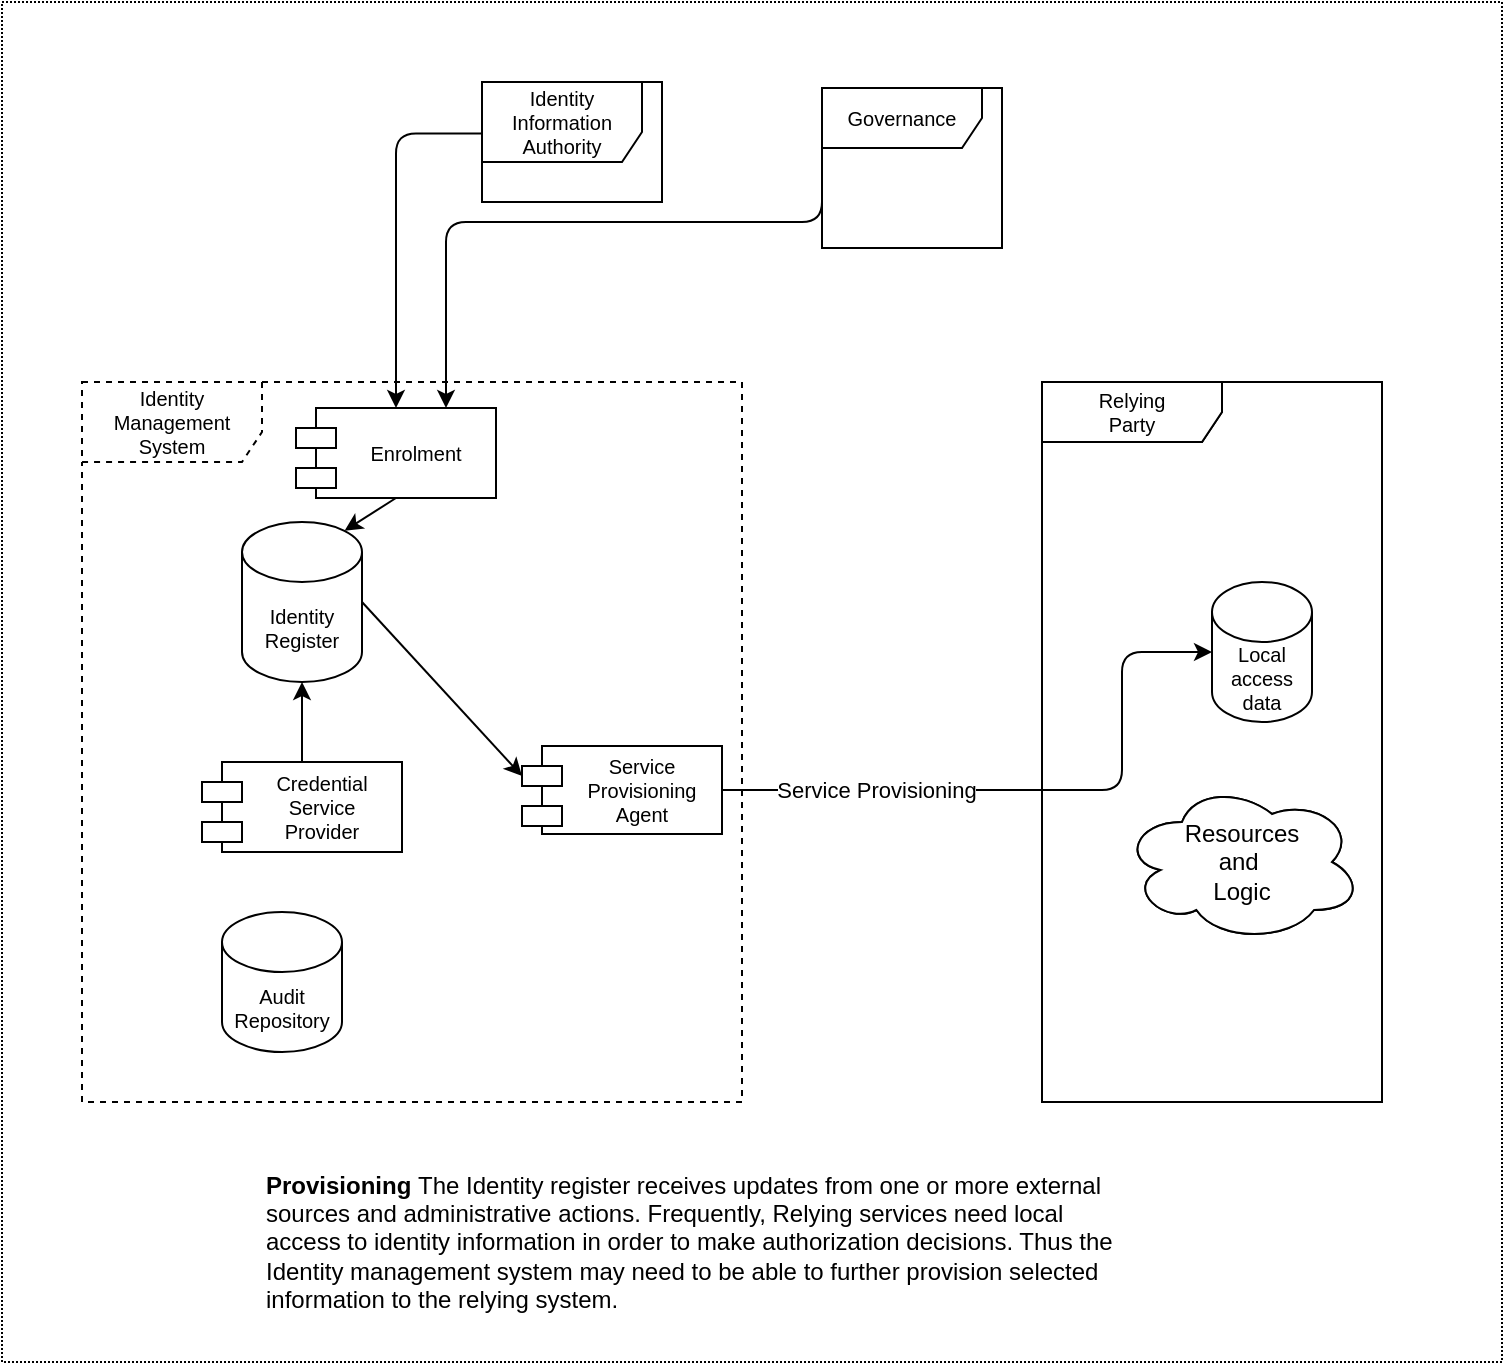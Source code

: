 <mxfile version="14.6.13" type="device"><diagram id="3MxPBEOFXovgiWnQYSQU" name="Page-1"><mxGraphModel dx="1106" dy="997" grid="1" gridSize="10" guides="1" tooltips="1" connect="1" arrows="1" fold="1" page="1" pageScale="1" pageWidth="850" pageHeight="1100" math="0" shadow="0"><root><mxCell id="0"/><mxCell id="H_V7B7Z-EGrKVJ_Lkc1i-1" value="border-large" parent="0"/><mxCell id="z5116HYtCAXQ4Vh0y6iY-52" value="" style="whiteSpace=wrap;html=1;dashed=1;dashPattern=1 1;fontSize=10;align=left;fillColor=none;" parent="H_V7B7Z-EGrKVJ_Lkc1i-1" vertex="1"><mxGeometry x="70" y="60" width="750" height="680" as="geometry"/></mxCell><mxCell id="H_V7B7Z-EGrKVJ_Lkc1i-4" value="Relying &lt;br style=&quot;font-size: 10px;&quot;&gt;Service" style="shape=umlFrame;whiteSpace=wrap;html=1;width=90;height=30;points=[[0,0.143],[0,0.286],[0,0.429],[0,0.572],[0,0.715],[0,0.858],[1,0.143],[1,0.286],[1,0.429],[1,0.572],[1,0.715],[1,0.858]];SnapToPoint=1;fontSize=10;" parent="H_V7B7Z-EGrKVJ_Lkc1i-1" vertex="1"><mxGeometry x="590" y="250" width="170" height="360" as="geometry"/></mxCell><mxCell id="H_V7B7Z-EGrKVJ_Lkc1i-8" value="border-small" parent="0" visible="0"/><mxCell id="H_V7B7Z-EGrKVJ_Lkc1i-9" value="" style="whiteSpace=wrap;html=1;dashed=1;dashPattern=1 1;fontSize=10;align=left;fillColor=none;" parent="H_V7B7Z-EGrKVJ_Lkc1i-8" vertex="1"><mxGeometry x="71" y="201" width="730" height="540" as="geometry"/></mxCell><mxCell id="z5116HYtCAXQ4Vh0y6iY-17" value="metadata-discovery" parent="0" visible="0"/><mxCell id="H_V7B7Z-EGrKVJ_Lkc1i-26" value="Metadata&#10;Mgmt" style="shape=module;align=left;spacingLeft=20;align=center;verticalAlign=middle;fontSize=10;" parent="z5116HYtCAXQ4Vh0y6iY-17" vertex="1"><mxGeometry x="331" y="278" width="100" height="44" as="geometry"/></mxCell><mxCell id="H_V7B7Z-EGrKVJ_Lkc1i-27" value="Discovery&#10;services" style="shape=module;align=left;spacingLeft=20;align=center;verticalAlign=middle;fontSize=10;" parent="z5116HYtCAXQ4Vh0y6iY-17" vertex="1"><mxGeometry x="331" y="330" width="100" height="44" as="geometry"/></mxCell><mxCell id="RwWVnudJju2Ek-YSJpPt-9" value="&lt;b&gt;Metadata and discovery&lt;/b&gt;&amp;nbsp;these two functions are involved with mutual recognition of the Identity Management System and Relying Service." style="text;html=1;strokeColor=none;align=left;verticalAlign=middle;whiteSpace=wrap;fillColor=#ffffff;" parent="z5116HYtCAXQ4Vh0y6iY-17" vertex="1"><mxGeometry x="200" y="640" width="440" height="70" as="geometry"/></mxCell><mxCell id="z5116HYtCAXQ4Vh0y6iY-35" value="authz" parent="0" visible="0"/><mxCell id="z5116HYtCAXQ4Vh0y6iY-34" value="&lt;b&gt;Authorization models vary &lt;/b&gt;Some relying services, perhaps most, perform authorization tasks internally.&amp;nbsp; The local nature of the protected resources often makes this appealing.&amp;nbsp; Sometimes authorization is a shared resource for many relying services.&amp;nbsp; Frequently user attributes help determine access." style="text;html=1;strokeColor=none;align=left;verticalAlign=middle;whiteSpace=wrap;fillColor=#ffffff;" parent="z5116HYtCAXQ4Vh0y6iY-35" vertex="1"><mxGeometry x="200" y="640" width="440" height="80" as="geometry"/></mxCell><mxCell id="z5116HYtCAXQ4Vh0y6iY-22" value="Attribute&#10;Provider" style="shape=module;align=left;spacingLeft=20;align=center;verticalAlign=middle;fontSize=10;" parent="z5116HYtCAXQ4Vh0y6iY-35" vertex="1"><mxGeometry x="330" y="538" width="100" height="44" as="geometry"/></mxCell><mxCell id="z5116HYtCAXQ4Vh0y6iY-47" value="AuthZ" style="edgeStyle=elbowEdgeStyle;orthogonalLoop=1;jettySize=auto;elbow=vertical;html=1;fontSize=10;startArrow=none;startFill=0;endArrow=classic;endFill=1;entryX=1;entryY=0.5;entryDx=0;entryDy=0;exitX=0.88;exitY=0.25;exitDx=0;exitDy=0;exitPerimeter=0;" parent="z5116HYtCAXQ4Vh0y6iY-35" source="H_V7B7Z-EGrKVJ_Lkc1i-5" target="z5116HYtCAXQ4Vh0y6iY-53" edge="1"><mxGeometry relative="1" as="geometry"><Array as="points"><mxPoint x="770" y="380"/><mxPoint x="760" y="430"/><mxPoint x="770" y="360"/><mxPoint x="620" y="380"/><mxPoint x="630" y="410"/></Array></mxGeometry></mxCell><mxCell id="z5116HYtCAXQ4Vh0y6iY-46" value="AuthZ" style="edgeStyle=elbowEdgeStyle;orthogonalLoop=1;jettySize=auto;elbow=vertical;html=1;fontSize=10;startArrow=none;startFill=0;endArrow=classic;endFill=1;exitX=0.96;exitY=0.7;exitDx=0;exitDy=0;exitPerimeter=0;" parent="z5116HYtCAXQ4Vh0y6iY-35" source="_F1U_A68lDV-_akAKqqP-34" target="z5116HYtCAXQ4Vh0y6iY-30" edge="1"><mxGeometry relative="1" as="geometry"><Array as="points"><mxPoint x="790" y="370"/><mxPoint x="780" y="280"/><mxPoint x="710" y="240"/></Array></mxGeometry></mxCell><mxCell id="H_V7B7Z-EGrKVJ_Lkc1i-13" value="Local access&lt;br&gt;data" style="shape=cylinder3;whiteSpace=wrap;html=1;boundedLbl=1;backgroundOutline=1;size=15;fontSize=10;" parent="z5116HYtCAXQ4Vh0y6iY-35" vertex="1"><mxGeometry x="675" y="350" width="50" height="70" as="geometry"/></mxCell><mxCell id="z5116HYtCAXQ4Vh0y6iY-53" value="Local &#10;authorization" style="shape=module;align=left;spacingLeft=20;align=center;verticalAlign=middle;fontSize=10;" parent="z5116HYtCAXQ4Vh0y6iY-35" vertex="1"><mxGeometry x="640" y="300" width="100" height="44" as="geometry"/></mxCell><mxCell id="z5116HYtCAXQ4Vh0y6iY-30" value="Shared authorization" style="shape=umlFrame;whiteSpace=wrap;html=1;width=80;height=30;points=[[0,0.143],[0,0.286],[0,0.429],[0,0.572],[0,0.715],[0,0.858],[1,0.143],[1,0.286],[1,0.429],[1,0.572],[1,0.715],[1,0.858]];SnapToPoint=1;fontSize=10;" parent="z5116HYtCAXQ4Vh0y6iY-35" vertex="1"><mxGeometry x="640" y="90" width="110" height="50" as="geometry"/></mxCell><mxCell id="z5116HYtCAXQ4Vh0y6iY-37" value="governance" parent="0"/><mxCell id="z5116HYtCAXQ4Vh0y6iY-36" value="Governance" style="shape=umlFrame;whiteSpace=wrap;html=1;width=80;height=30;points=[[0,0.143],[0,0.286],[0,0.429],[0,0.572],[0,0.715],[0,0.858],[1,0.143],[1,0.286],[1,0.429],[1,0.572],[1,0.715],[1,0.858]];SnapToPoint=1;fontSize=10;" parent="z5116HYtCAXQ4Vh0y6iY-37" vertex="1"><mxGeometry x="480" y="103" width="90" height="80" as="geometry"/></mxCell><mxCell id="z5116HYtCAXQ4Vh0y6iY-38" value="&lt;b&gt;Access Governance &lt;/b&gt;provides oversight and control over access rights implemented in many Local authorization systems and, sometimes, in Shared authorization systems.&amp;nbsp; Both of these may rely on user attributes such as groups or roles stored in an Identity Register." style="text;html=1;strokeColor=none;align=left;verticalAlign=middle;whiteSpace=wrap;fillColor=#ffffff;" parent="z5116HYtCAXQ4Vh0y6iY-37" vertex="1"><mxGeometry x="200" y="640" width="440" height="80" as="geometry"/></mxCell><mxCell id="z5116HYtCAXQ4Vh0y6iY-51" value="" style="edgeStyle=orthogonalEdgeStyle;orthogonalLoop=1;jettySize=auto;elbow=vertical;html=1;fontSize=10;startArrow=none;startFill=0;endArrow=classic;endFill=1;entryX=0;entryY=0.715;entryDx=0;entryDy=0;exitX=1;exitY=0.286;exitDx=0;exitDy=0;" parent="z5116HYtCAXQ4Vh0y6iY-37" source="z5116HYtCAXQ4Vh0y6iY-36" target="z5116HYtCAXQ4Vh0y6iY-30" edge="1"><mxGeometry relative="1" as="geometry"><mxPoint x="450" y="181.5" as="sourcePoint"/><mxPoint x="650" y="357.2" as="targetPoint"/></mxGeometry></mxCell><mxCell id="z5116HYtCAXQ4Vh0y6iY-50" value="" style="edgeStyle=orthogonalEdgeStyle;orthogonalLoop=1;jettySize=auto;elbow=vertical;html=1;fontSize=10;startArrow=none;startFill=0;endArrow=classic;endFill=1;entryX=0.75;entryY=0;entryDx=0;entryDy=0;exitX=1;exitY=0.858;exitDx=0;exitDy=0;" parent="z5116HYtCAXQ4Vh0y6iY-37" source="z5116HYtCAXQ4Vh0y6iY-36" target="z5116HYtCAXQ4Vh0y6iY-53" edge="1"><mxGeometry relative="1" as="geometry"><mxPoint x="570" y="170" as="sourcePoint"/><mxPoint x="550" y="340" as="targetPoint"/><Array as="points"/></mxGeometry></mxCell><mxCell id="z5116HYtCAXQ4Vh0y6iY-48" value="" style="edgeStyle=elbowEdgeStyle;orthogonalLoop=1;jettySize=auto;elbow=vertical;html=1;fontSize=10;startArrow=none;startFill=0;endArrow=classic;endFill=1;entryX=0.75;entryY=0;entryDx=0;entryDy=0;exitX=0;exitY=0.572;exitDx=0;exitDy=0;" parent="z5116HYtCAXQ4Vh0y6iY-37" source="z5116HYtCAXQ4Vh0y6iY-36" target="z5116HYtCAXQ4Vh0y6iY-12" edge="1"><mxGeometry relative="1" as="geometry"><mxPoint x="430" y="114" as="sourcePoint"/><mxPoint x="230" y="330" as="targetPoint"/><Array as="points"><mxPoint x="440" y="170"/><mxPoint x="430" y="150"/><mxPoint x="410" y="180"/><mxPoint x="390" y="140"/><mxPoint x="320" y="114"/><mxPoint x="290" y="157"/><mxPoint x="320" y="370"/><mxPoint x="310" y="370"/><mxPoint x="280" y="310"/><mxPoint x="310" y="230"/></Array></mxGeometry></mxCell><mxCell id="z5116HYtCAXQ4Vh0y6iY-23" value="authN-session" parent="0" visible="0"/><mxCell id="z5116HYtCAXQ4Vh0y6iY-21" value="AuthN /&#10;Assertion" style="shape=module;align=left;spacingLeft=20;align=center;verticalAlign=middle;fontSize=10;" parent="z5116HYtCAXQ4Vh0y6iY-23" vertex="1"><mxGeometry x="330" y="485" width="100" height="44" as="geometry"/></mxCell><mxCell id="z5116HYtCAXQ4Vh0y6iY-25" value="Session&#10;Mgmt" style="shape=module;align=left;spacingLeft=20;align=center;verticalAlign=middle;fontSize=10;" parent="z5116HYtCAXQ4Vh0y6iY-23" vertex="1"><mxGeometry x="330" y="381" width="100" height="44" as="geometry"/></mxCell><mxCell id="H_V7B7Z-EGrKVJ_Lkc1i-11" value="" style="endArrow=classic;html=1;fontSize=10;exitX=1;exitY=0.5;exitDx=0;exitDy=0;entryX=0;entryY=0;entryDx=0;entryDy=15;entryPerimeter=0;exitPerimeter=0;" parent="z5116HYtCAXQ4Vh0y6iY-23" source="z5116HYtCAXQ4Vh0y6iY-2" target="z5116HYtCAXQ4Vh0y6iY-21" edge="1"><mxGeometry width="50" height="50" relative="1" as="geometry"><mxPoint x="270" y="380" as="sourcePoint"/><mxPoint x="350" y="442" as="targetPoint"/></mxGeometry></mxCell><mxCell id="z5116HYtCAXQ4Vh0y6iY-40" value="&lt;b&gt;Authentication and Sessions &lt;/b&gt;There are many authentication scenarios, but all of them require Identity Register to play a part.&amp;nbsp; Since it initiates the session, some implementations also use the Identity Management System to monitor or participate if the full session lifecycle with the Relying services." style="text;html=1;strokeColor=none;align=left;verticalAlign=middle;whiteSpace=wrap;fillColor=#ffffff;noLabel=0;" parent="z5116HYtCAXQ4Vh0y6iY-23" vertex="1"><mxGeometry x="200" y="640" width="440" height="70" as="geometry"/></mxCell><mxCell id="H_V7B7Z-EGrKVJ_Lkc1i-25" value="risk-context" parent="0" visible="0"/><mxCell id="H_V7B7Z-EGrKVJ_Lkc1i-20" value="Risk context" style="shape=umlFrame;whiteSpace=wrap;html=1;width=80;height=30;points=[[0,0.143],[0,0.286],[0,0.429],[0,0.572],[0,0.715],[0,0.858],[1,0.143],[1,0.286],[1,0.429],[1,0.572],[1,0.715],[1,0.858]];SnapToPoint=1;fontSize=10;" parent="H_V7B7Z-EGrKVJ_Lkc1i-25" vertex="1"><mxGeometry x="110" y="150" width="90" height="80" as="geometry"/></mxCell><mxCell id="H_V7B7Z-EGrKVJ_Lkc1i-28" value="&lt;b&gt;Risk Context &lt;/b&gt;It is possible to use external risk information in authentication decisions.&amp;nbsp; For instance, if a stolen password is found on the dark web, don't allow login." style="text;html=1;strokeColor=none;align=left;verticalAlign=middle;whiteSpace=wrap;fillColor=#ffffff;" parent="H_V7B7Z-EGrKVJ_Lkc1i-25" vertex="1"><mxGeometry x="200" y="640" width="440" height="70" as="geometry"/></mxCell><mxCell id="z5116HYtCAXQ4Vh0y6iY-29" value="provisioning" parent="0"/><mxCell id="z5116HYtCAXQ4Vh0y6iY-19" value="Service&#10;Provisioning&#10;Agent" style="shape=module;align=left;spacingLeft=20;align=center;verticalAlign=middle;fontSize=10;" parent="z5116HYtCAXQ4Vh0y6iY-29" vertex="1"><mxGeometry x="330" y="432" width="100" height="44" as="geometry"/></mxCell><mxCell id="z5116HYtCAXQ4Vh0y6iY-39" value="&lt;b&gt;Provisioning &lt;/b&gt;The Identity register receives updates from one or more external sources and administrative actions. Frequently, Relying services need local access to identity information in order to make authorization decisions. Thus the Identity management system may need to be able to further provision selected information to the relying system.&amp;nbsp;&amp;nbsp;" style="text;html=1;strokeColor=none;align=left;verticalAlign=middle;whiteSpace=wrap;fillColor=#ffffff;" parent="z5116HYtCAXQ4Vh0y6iY-29" vertex="1"><mxGeometry x="200" y="640" width="440" height="80" as="geometry"/></mxCell><mxCell id="_F1U_A68lDV-_akAKqqP-31" value="Credential &#10;Service&#10;Provider" style="shape=module;align=left;spacingLeft=20;align=center;verticalAlign=middle;fontSize=10;" parent="z5116HYtCAXQ4Vh0y6iY-29" vertex="1"><mxGeometry x="170" y="440" width="100" height="45" as="geometry"/></mxCell><mxCell id="RwWVnudJju2Ek-YSJpPt-1" value="Identity Information Authority" style="shape=umlFrame;whiteSpace=wrap;html=1;width=80;height=40;points=[[0,0.143],[0,0.286],[0,0.429],[0,0.572],[0,0.715],[0,0.858],[1,0.143],[1,0.286],[1,0.429],[1,0.572],[1,0.715],[1,0.858]];SnapToPoint=1;fontSize=10;" parent="z5116HYtCAXQ4Vh0y6iY-29" vertex="1"><mxGeometry x="310" y="100" width="90" height="60" as="geometry"/></mxCell><mxCell id="RwWVnudJju2Ek-YSJpPt-4" value="Local access&lt;br&gt;data" style="shape=cylinder3;whiteSpace=wrap;html=1;boundedLbl=1;backgroundOutline=1;size=15;fontSize=10;" parent="z5116HYtCAXQ4Vh0y6iY-29" vertex="1"><mxGeometry x="675" y="350" width="50" height="70" as="geometry"/></mxCell><mxCell id="W0rQ0OjaqJPU6MAITJtN-1" value="enrolment" parent="0"/><mxCell id="z5116HYtCAXQ4Vh0y6iY-12" value="Enrolment" style="shape=module;align=left;spacingLeft=20;align=center;verticalAlign=middle;fontSize=10;" parent="W0rQ0OjaqJPU6MAITJtN-1" vertex="1"><mxGeometry x="217" y="263" width="100" height="45" as="geometry"/></mxCell><mxCell id="z5116HYtCAXQ4Vh0y6iY-11" value="dependency" parent="0" visible="0"/><mxCell id="z5116HYtCAXQ4Vh0y6iY-10" value="" style="endArrow=classic;dashed=1;html=1;endFill=1;entryX=1;entryY=0.429;entryDx=0;entryDy=0;exitX=0;exitY=0.429;exitDx=0;exitDy=0;" parent="z5116HYtCAXQ4Vh0y6iY-11" source="_F1U_A68lDV-_akAKqqP-2" target="_F1U_A68lDV-_akAKqqP-1" edge="1"><mxGeometry width="50" height="50" relative="1" as="geometry"><mxPoint x="500" y="300" as="sourcePoint"/><mxPoint x="540" y="210" as="targetPoint"/></mxGeometry></mxCell><mxCell id="z5116HYtCAXQ4Vh0y6iY-16" value="&lt;b&gt;Basic Component Dependencies&amp;nbsp;&lt;/b&gt;the identity management system supports multiple relying parties.&amp;nbsp; The core components of the IMS are shown.&amp;nbsp; The dotted arrowed lines show dependencies." style="text;html=1;align=left;verticalAlign=middle;whiteSpace=wrap;fillColor=#ffffff;" parent="z5116HYtCAXQ4Vh0y6iY-11" vertex="1"><mxGeometry x="200" y="640" width="440" height="80" as="geometry"/></mxCell><mxCell id="1" value="background" parent="0"/><mxCell id="_F1U_A68lDV-_akAKqqP-2" value="Relying &lt;br style=&quot;font-size: 10px&quot;&gt;Party" style="shape=umlFrame;whiteSpace=wrap;html=1;width=90;height=30;points=[[0,0.143],[0,0.286],[0,0.429],[0,0.572],[0,0.715],[0,0.858],[1,0.143],[1,0.286],[1,0.429],[1,0.572],[1,0.715],[1,0.858]];SnapToPoint=1;fontSize=10;" parent="1" vertex="1"><mxGeometry x="590" y="250" width="170" height="360" as="geometry"/></mxCell><mxCell id="_F1U_A68lDV-_akAKqqP-1" value="Identity Management System" style="shape=umlFrame;whiteSpace=wrap;html=1;width=90;height=40;points=[[0,0.143],[0,0.286],[0,0.429],[0,0.572],[0,0.715],[0,0.858],[1,0.143],[1,0.286],[1,0.429],[1,0.572],[1,0.715],[1,0.858]];fontSize=10;dashed=1;" parent="1" vertex="1"><mxGeometry x="110" y="250" width="330" height="360" as="geometry"/></mxCell><mxCell id="_F1U_A68lDV-_akAKqqP-34" value="Resources&lt;br&gt;and&amp;nbsp;&lt;br&gt;Logic" style="ellipse;shape=cloud;whiteSpace=wrap;html=1;" parent="1" vertex="1"><mxGeometry x="630" y="450" width="120" height="80" as="geometry"/></mxCell><mxCell id="z5116HYtCAXQ4Vh0y6iY-2" value="Identity&lt;br style=&quot;padding: 0px; margin: 0px; font-size: 10px;&quot;&gt;Register" style="shape=cylinder3;whiteSpace=wrap;html=1;boundedLbl=1;backgroundOutline=1;size=15;fontSize=10;" parent="1" vertex="1"><mxGeometry x="190" y="320" width="60" height="80" as="geometry"/></mxCell><mxCell id="z5116HYtCAXQ4Vh0y6iY-3" value="&lt;span style=&quot;font-size: 10px;&quot;&gt;Audit&lt;/span&gt;&lt;br style=&quot;padding: 0px; margin: 0px; font-size: 10px;&quot;&gt;&lt;span style=&quot;font-size: 10px;&quot;&gt;Repository&lt;/span&gt;" style="shape=cylinder3;whiteSpace=wrap;html=1;boundedLbl=1;backgroundOutline=1;size=15;fontSize=10;" parent="1" vertex="1"><mxGeometry x="180" y="515" width="60" height="70" as="geometry"/></mxCell><mxCell id="H_V7B7Z-EGrKVJ_Lkc1i-10" value="" style="endArrow=classic;html=1;fontSize=10;exitX=1;exitY=0.5;exitDx=0;exitDy=0;entryX=0;entryY=0;entryDx=0;entryDy=15;entryPerimeter=0;exitPerimeter=0;" parent="1" source="z5116HYtCAXQ4Vh0y6iY-2" target="z5116HYtCAXQ4Vh0y6iY-22" edge="1"><mxGeometry width="50" height="50" relative="1" as="geometry"><mxPoint x="270" y="380" as="sourcePoint"/><mxPoint x="350" y="442" as="targetPoint"/></mxGeometry></mxCell><mxCell id="z5116HYtCAXQ4Vh0y6iY-42" value="" style="endArrow=classic;html=1;fontSize=10;exitX=0.5;exitY=1;exitDx=0;exitDy=0;entryX=0.855;entryY=0;entryDx=0;entryDy=4.35;entryPerimeter=0;" parent="1" source="z5116HYtCAXQ4Vh0y6iY-12" target="z5116HYtCAXQ4Vh0y6iY-2" edge="1"><mxGeometry width="50" height="50" relative="1" as="geometry"><mxPoint x="270" y="185" as="sourcePoint"/><mxPoint x="270" y="270" as="targetPoint"/></mxGeometry></mxCell><mxCell id="z5116HYtCAXQ4Vh0y6iY-43" value="" style="endArrow=classic;html=1;fontSize=10;exitX=0.5;exitY=0;exitDx=0;exitDy=0;entryX=0.5;entryY=1;entryDx=0;entryDy=0;entryPerimeter=0;" parent="1" source="_F1U_A68lDV-_akAKqqP-31" target="z5116HYtCAXQ4Vh0y6iY-2" edge="1"><mxGeometry width="50" height="50" relative="1" as="geometry"><mxPoint x="270" y="315" as="sourcePoint"/><mxPoint x="261.3" y="344.35" as="targetPoint"/></mxGeometry></mxCell><mxCell id="z5116HYtCAXQ4Vh0y6iY-44" value="" style="endArrow=classic;html=1;fontSize=10;exitX=1;exitY=0.5;exitDx=0;exitDy=0;entryX=0;entryY=0;entryDx=0;entryDy=15;entryPerimeter=0;exitPerimeter=0;" parent="1" source="z5116HYtCAXQ4Vh0y6iY-2" target="z5116HYtCAXQ4Vh0y6iY-19" edge="1"><mxGeometry width="50" height="50" relative="1" as="geometry"><mxPoint x="270" y="315" as="sourcePoint"/><mxPoint x="261.3" y="344.35" as="targetPoint"/></mxGeometry></mxCell><mxCell id="z5116HYtCAXQ4Vh0y6iY-26" value="" style="endArrow=classic;startArrow=classic;html=1;exitX=1;exitY=0.5;exitDx=0;exitDy=0;entryX=0;entryY=0.429;entryDx=0;entryDy=0;" parent="1" source="z5116HYtCAXQ4Vh0y6iY-25" target="_F1U_A68lDV-_akAKqqP-2" edge="1"><mxGeometry width="50" height="50" relative="1" as="geometry"><mxPoint x="470" y="100" as="sourcePoint"/><mxPoint x="630" y="101.92" as="targetPoint"/></mxGeometry></mxCell><mxCell id="z5116HYtCAXQ4Vh0y6iY-27" value="Session Mgmt" style="edgeLabel;html=1;align=center;verticalAlign=middle;resizable=0;points=[];" parent="z5116HYtCAXQ4Vh0y6iY-26" vertex="1" connectable="0"><mxGeometry x="-0.28" relative="1" as="geometry"><mxPoint x="26" as="offset"/></mxGeometry></mxCell><mxCell id="_F1U_A68lDV-_akAKqqP-15" value="" style="endArrow=classic;startArrow=classic;html=1;exitX=1;exitY=0.5;exitDx=0;exitDy=0;entryX=0;entryY=0.715;entryDx=0;entryDy=0;" parent="1" source="z5116HYtCAXQ4Vh0y6iY-21" target="_F1U_A68lDV-_akAKqqP-2" edge="1"><mxGeometry width="50" height="50" relative="1" as="geometry"><mxPoint x="480" y="510" as="sourcePoint"/><mxPoint x="630" y="510" as="targetPoint"/></mxGeometry></mxCell><mxCell id="_F1U_A68lDV-_akAKqqP-16" value="AuthN Delegation" style="edgeLabel;html=1;align=center;verticalAlign=middle;resizable=0;points=[];" parent="_F1U_A68lDV-_akAKqqP-15" vertex="1" connectable="0"><mxGeometry x="-0.027" y="1" relative="1" as="geometry"><mxPoint as="offset"/></mxGeometry></mxCell><mxCell id="_F1U_A68lDV-_akAKqqP-17" value="" style="endArrow=classic;startArrow=none;html=1;exitX=1;exitY=0.5;exitDx=0;exitDy=0;entryX=0;entryY=0.858;entryDx=0;entryDy=0;startFill=0;" parent="1" source="z5116HYtCAXQ4Vh0y6iY-22" target="_F1U_A68lDV-_akAKqqP-2" edge="1"><mxGeometry width="50" height="50" relative="1" as="geometry"><mxPoint x="430" y="640" as="sourcePoint"/><mxPoint x="580" y="640" as="targetPoint"/></mxGeometry></mxCell><mxCell id="_F1U_A68lDV-_akAKqqP-18" value="Attribute Query" style="edgeLabel;html=1;align=center;verticalAlign=middle;resizable=0;points=[];" parent="_F1U_A68lDV-_akAKqqP-17" vertex="1" connectable="0"><mxGeometry x="-0.027" y="1" relative="1" as="geometry"><mxPoint as="offset"/></mxGeometry></mxCell><mxCell id="H_V7B7Z-EGrKVJ_Lkc1i-21" style="edgeStyle=orthogonalEdgeStyle;orthogonalLoop=1;jettySize=auto;html=1;exitX=1;exitY=0.858;exitDx=0;exitDy=0;entryX=0.25;entryY=0;entryDx=0;entryDy=0;startArrow=classic;startFill=1;endArrow=classic;endFill=1;" parent="1" source="H_V7B7Z-EGrKVJ_Lkc1i-20" target="z5116HYtCAXQ4Vh0y6iY-12" edge="1"><mxGeometry relative="1" as="geometry"/></mxCell><mxCell id="H_V7B7Z-EGrKVJ_Lkc1i-23" value="context &lt;br&gt;signals" style="edgeLabel;html=1;align=center;verticalAlign=middle;resizable=0;points=[];" parent="H_V7B7Z-EGrKVJ_Lkc1i-21" vertex="1" connectable="0"><mxGeometry x="0.249" y="1" relative="1" as="geometry"><mxPoint x="-13" y="-41" as="offset"/></mxGeometry></mxCell><mxCell id="H_V7B7Z-EGrKVJ_Lkc1i-16" value="" style="endArrow=classic;startArrow=classic;html=1;exitX=1;exitY=0.5;exitDx=0;exitDy=0;entryX=0;entryY=0.143;entryDx=0;entryDy=0;startFill=1;" parent="1" source="H_V7B7Z-EGrKVJ_Lkc1i-26" target="_F1U_A68lDV-_akAKqqP-2" edge="1"><mxGeometry width="50" height="50" relative="1" as="geometry"><mxPoint x="430" y="281.12" as="sourcePoint"/><mxPoint x="590" y="280.0" as="targetPoint"/></mxGeometry></mxCell><mxCell id="H_V7B7Z-EGrKVJ_Lkc1i-17" value="Set up trust&amp;nbsp;" style="edgeLabel;html=1;align=center;verticalAlign=middle;resizable=0;points=[];" parent="H_V7B7Z-EGrKVJ_Lkc1i-16" vertex="1" connectable="0"><mxGeometry x="-0.027" y="1" relative="1" as="geometry"><mxPoint x="-1" as="offset"/></mxGeometry></mxCell><mxCell id="H_V7B7Z-EGrKVJ_Lkc1i-14" value="" style="endArrow=none;startArrow=classic;html=1;exitX=1;exitY=0.5;exitDx=0;exitDy=0;entryX=0;entryY=0.286;entryDx=0;entryDy=0;startFill=1;endFill=0;" parent="1" source="H_V7B7Z-EGrKVJ_Lkc1i-27" target="_F1U_A68lDV-_akAKqqP-2" edge="1"><mxGeometry width="50" height="50" relative="1" as="geometry"><mxPoint x="431" y="345" as="sourcePoint"/><mxPoint x="590" y="352.96" as="targetPoint"/></mxGeometry></mxCell><mxCell id="H_V7B7Z-EGrKVJ_Lkc1i-15" value="Find&amp;nbsp;" style="edgeLabel;html=1;align=center;verticalAlign=middle;resizable=0;points=[];" parent="H_V7B7Z-EGrKVJ_Lkc1i-14" vertex="1" connectable="0"><mxGeometry x="-0.027" y="1" relative="1" as="geometry"><mxPoint as="offset"/></mxGeometry></mxCell><mxCell id="RwWVnudJju2Ek-YSJpPt-2" style="edgeStyle=orthogonalEdgeStyle;orthogonalLoop=1;jettySize=auto;html=1;exitX=0;exitY=0.429;exitDx=0;exitDy=0;" parent="1" source="RwWVnudJju2Ek-YSJpPt-1" target="z5116HYtCAXQ4Vh0y6iY-12" edge="1"><mxGeometry relative="1" as="geometry"/></mxCell><mxCell id="RwWVnudJju2Ek-YSJpPt-3" value="" style="endArrow=classic;html=1;fontSize=10;exitX=1;exitY=0.5;exitDx=0;exitDy=0;entryX=0;entryY=0;entryDx=0;entryDy=15;entryPerimeter=0;exitPerimeter=0;" parent="1" source="z5116HYtCAXQ4Vh0y6iY-2" target="z5116HYtCAXQ4Vh0y6iY-25" edge="1"><mxGeometry width="50" height="50" relative="1" as="geometry"><mxPoint x="260" y="370" as="sourcePoint"/><mxPoint x="340" y="510" as="targetPoint"/></mxGeometry></mxCell><mxCell id="RwWVnudJju2Ek-YSJpPt-7" value="Service Provisioning" style="edgeStyle=orthogonalEdgeStyle;orthogonalLoop=1;jettySize=auto;html=1;exitX=1;exitY=0.5;exitDx=0;exitDy=0;entryX=0;entryY=0.5;entryDx=0;entryDy=0;entryPerimeter=0;" parent="1" source="z5116HYtCAXQ4Vh0y6iY-19" target="RwWVnudJju2Ek-YSJpPt-4" edge="1"><mxGeometry x="-0.514" relative="1" as="geometry"><Array as="points"><mxPoint x="630" y="454"/><mxPoint x="630" y="385"/></Array><mxPoint as="offset"/></mxGeometry></mxCell><mxCell id="H_V7B7Z-EGrKVJ_Lkc1i-5" value="Resources&lt;br&gt;and&amp;nbsp;&lt;br&gt;Logic" style="ellipse;shape=cloud;whiteSpace=wrap;html=1;" parent="1" vertex="1"><mxGeometry x="630" y="450" width="120" height="80" as="geometry"/></mxCell><mxCell id="PJ-zFq2naD2oDvwDyIHh-1" style="edgeStyle=orthogonalEdgeStyle;orthogonalLoop=1;jettySize=auto;html=1;exitX=1;exitY=0.286;exitDx=0;exitDy=0;entryX=0;entryY=0.429;entryDx=0;entryDy=0;startArrow=classic;startFill=1;endArrow=classic;endFill=1;" parent="1" source="H_V7B7Z-EGrKVJ_Lkc1i-20" target="z5116HYtCAXQ4Vh0y6iY-30" edge="1"><mxGeometry relative="1" as="geometry"><mxPoint x="210" y="228.64" as="sourcePoint"/><mxPoint x="252" y="273" as="targetPoint"/></mxGeometry></mxCell><mxCell id="PJ-zFq2naD2oDvwDyIHh-3" style="edgeStyle=orthogonalEdgeStyle;orthogonalLoop=1;jettySize=auto;html=1;exitX=0;exitY=0.572;exitDx=0;exitDy=0;entryX=0;entryY=0;entryDx=0;entryDy=45;startArrow=classic;startFill=1;endArrow=classic;endFill=1;entryPerimeter=0;" parent="1" source="H_V7B7Z-EGrKVJ_Lkc1i-20" target="z5116HYtCAXQ4Vh0y6iY-3" edge="1"><mxGeometry relative="1" as="geometry"><mxPoint x="210" y="182.88" as="sourcePoint"/><mxPoint x="650" y="121.45" as="targetPoint"/></mxGeometry></mxCell></root></mxGraphModel></diagram></mxfile>